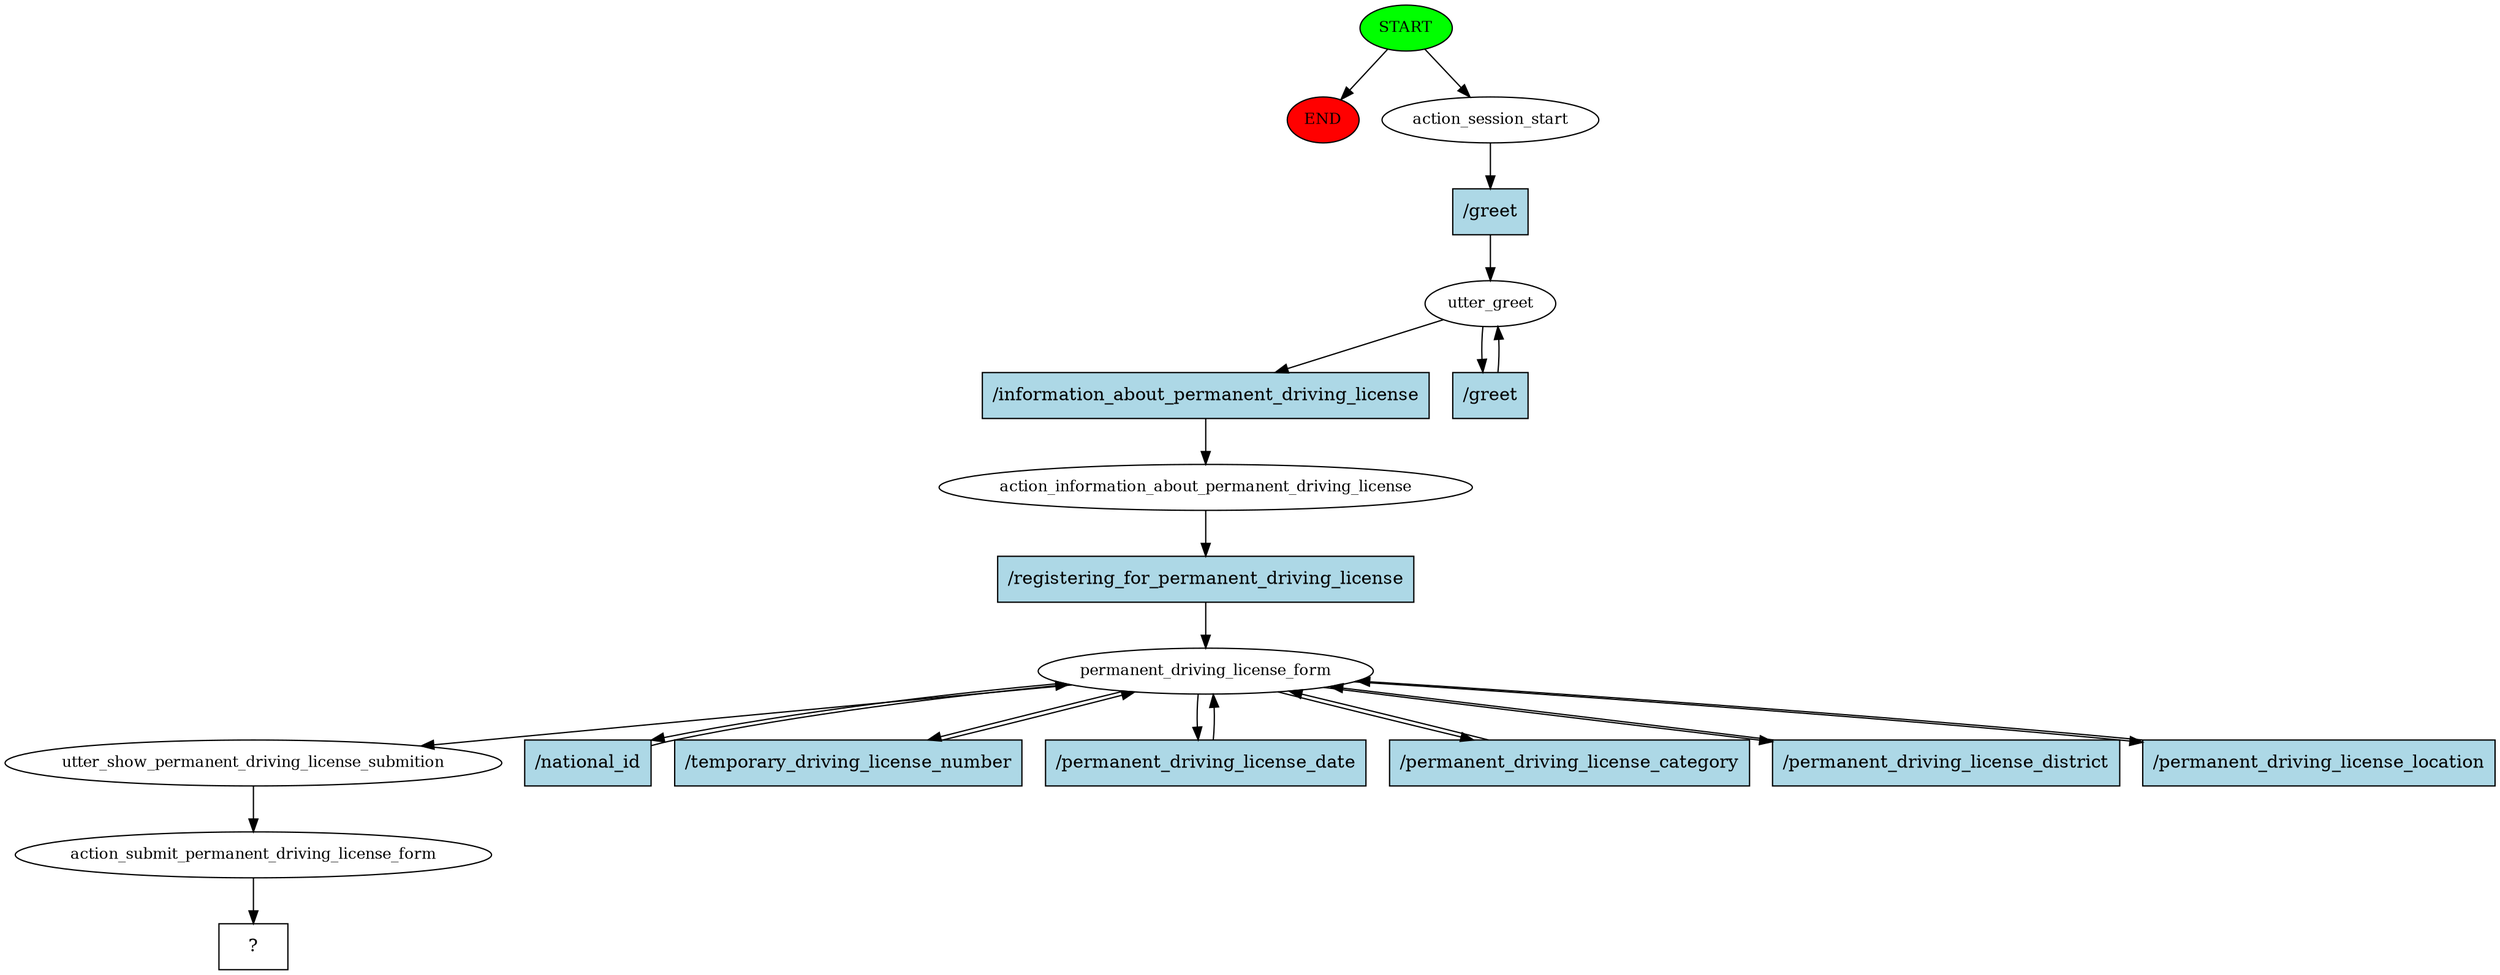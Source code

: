 digraph  {
0 [class="start active", fillcolor=green, fontsize=12, label=START, style=filled];
"-1" [class=end, fillcolor=red, fontsize=12, label=END, style=filled];
1 [class=active, fontsize=12, label=action_session_start];
2 [class=active, fontsize=12, label=utter_greet];
4 [class=active, fontsize=12, label=action_information_about_permanent_driving_license];
5 [class=active, fontsize=12, label=permanent_driving_license_form];
13 [class=active, fontsize=12, label=utter_show_permanent_driving_license_submition];
14 [class=active, fontsize=12, label=action_submit_permanent_driving_license_form];
15 [class="intent dashed active", label="  ?  ", shape=rect];
16 [class="intent active", fillcolor=lightblue, label="/greet", shape=rect, style=filled];
17 [class="intent active", fillcolor=lightblue, label="/information_about_permanent_driving_license", shape=rect, style=filled];
18 [class="intent active", fillcolor=lightblue, label="/greet", shape=rect, style=filled];
19 [class="intent active", fillcolor=lightblue, label="/registering_for_permanent_driving_license", shape=rect, style=filled];
20 [class="intent active", fillcolor=lightblue, label="/national_id", shape=rect, style=filled];
21 [class="intent active", fillcolor=lightblue, label="/temporary_driving_license_number", shape=rect, style=filled];
22 [class="intent active", fillcolor=lightblue, label="/permanent_driving_license_date", shape=rect, style=filled];
23 [class="intent active", fillcolor=lightblue, label="/permanent_driving_license_category", shape=rect, style=filled];
24 [class="intent active", fillcolor=lightblue, label="/permanent_driving_license_district", shape=rect, style=filled];
25 [class="intent active", fillcolor=lightblue, label="/permanent_driving_license_location", shape=rect, style=filled];
0 -> "-1"  [class="", key=NONE, label=""];
0 -> 1  [class=active, key=NONE, label=""];
1 -> 16  [class=active, key=0];
2 -> 17  [class=active, key=0];
2 -> 18  [class=active, key=0];
4 -> 19  [class=active, key=0];
5 -> 13  [class=active, key=NONE, label=""];
5 -> 20  [class=active, key=0];
5 -> 21  [class=active, key=0];
5 -> 22  [class=active, key=0];
5 -> 23  [class=active, key=0];
5 -> 24  [class=active, key=0];
5 -> 25  [class=active, key=0];
13 -> 14  [class=active, key=NONE, label=""];
14 -> 15  [class=active, key=NONE, label=""];
16 -> 2  [class=active, key=0];
17 -> 4  [class=active, key=0];
18 -> 2  [class=active, key=0];
19 -> 5  [class=active, key=0];
20 -> 5  [class=active, key=0];
21 -> 5  [class=active, key=0];
22 -> 5  [class=active, key=0];
23 -> 5  [class=active, key=0];
24 -> 5  [class=active, key=0];
25 -> 5  [class=active, key=0];
}
